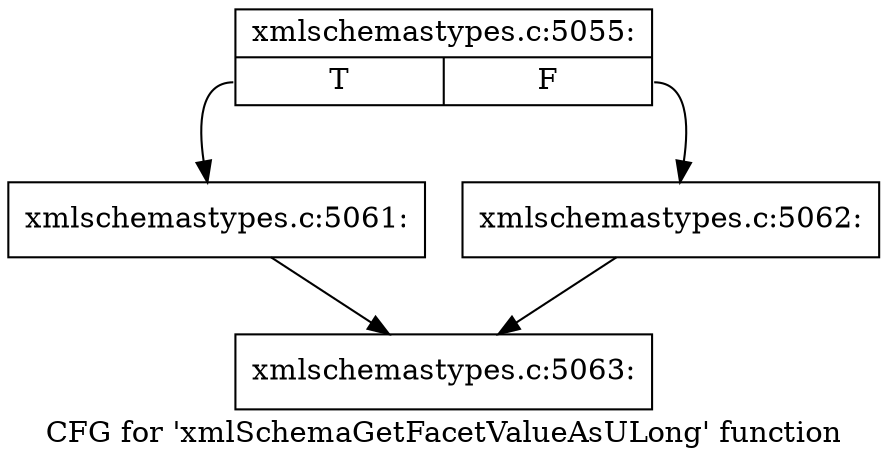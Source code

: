 digraph "CFG for 'xmlSchemaGetFacetValueAsULong' function" {
	label="CFG for 'xmlSchemaGetFacetValueAsULong' function";

	Node0x5709160 [shape=record,label="{xmlschemastypes.c:5055:|{<s0>T|<s1>F}}"];
	Node0x5709160:s0 -> Node0x5709390;
	Node0x5709160:s1 -> Node0x57090a0;
	Node0x5709390 [shape=record,label="{xmlschemastypes.c:5061:}"];
	Node0x5709390 -> Node0x5709490;
	Node0x57090a0 [shape=record,label="{xmlschemastypes.c:5062:}"];
	Node0x57090a0 -> Node0x5709490;
	Node0x5709490 [shape=record,label="{xmlschemastypes.c:5063:}"];
}
